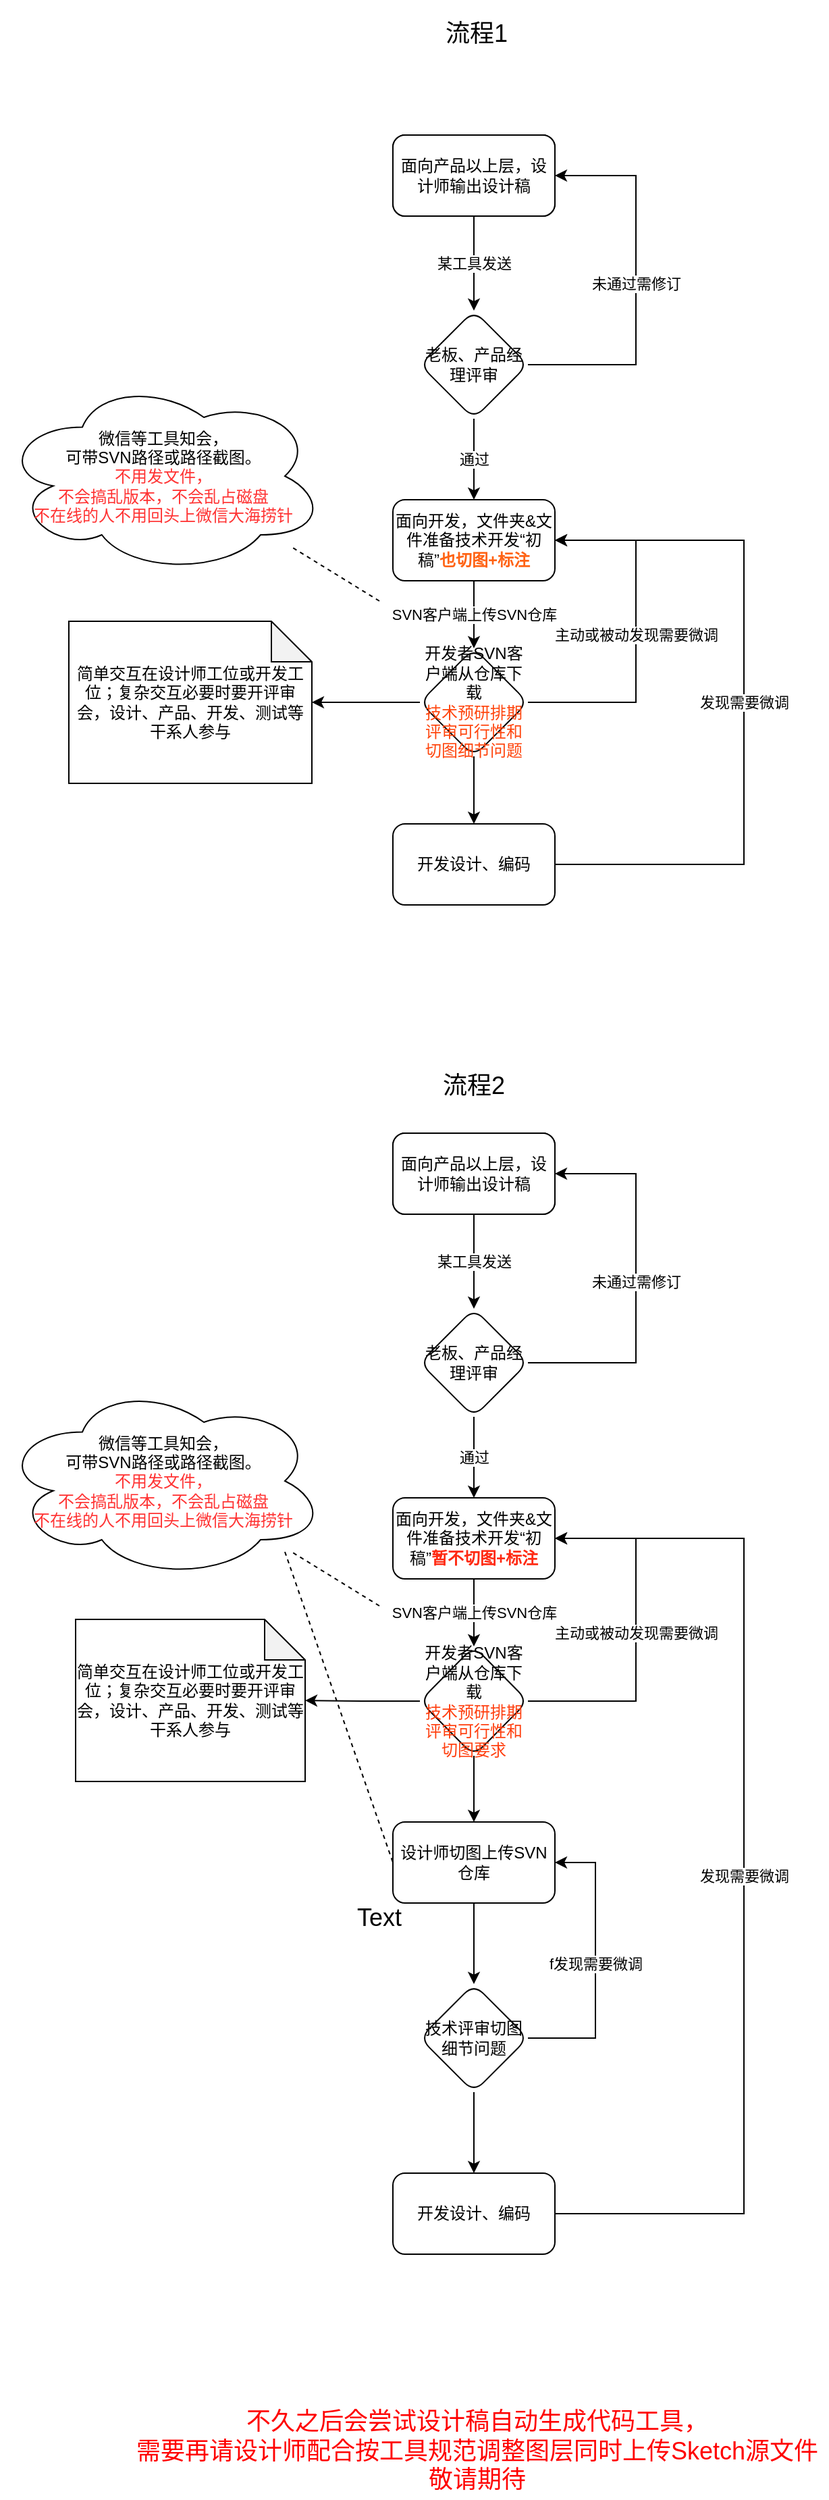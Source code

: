 <mxfile version="14.5.8" type="github">
  <diagram id="Up1Tz3Nqr01XDBwqKI9M" name="Page-1">
    <mxGraphModel dx="788" dy="522" grid="1" gridSize="10" guides="1" tooltips="1" connect="1" arrows="1" fold="1" page="1" pageScale="1" pageWidth="827" pageHeight="1169" math="0" shadow="0">
      <root>
        <mxCell id="0" />
        <mxCell id="1" parent="0" />
        <mxCell id="o22o1Z7qs1bX_3RGaiyK-1" value="" style="rounded=1;whiteSpace=wrap;html=1;" vertex="1" parent="1">
          <mxGeometry x="340" y="240" width="120" height="60" as="geometry" />
        </mxCell>
        <mxCell id="o22o1Z7qs1bX_3RGaiyK-4" value="某工具发送" style="edgeStyle=orthogonalEdgeStyle;rounded=0;orthogonalLoop=1;jettySize=auto;html=1;" edge="1" parent="1" source="o22o1Z7qs1bX_3RGaiyK-2" target="o22o1Z7qs1bX_3RGaiyK-3">
          <mxGeometry relative="1" as="geometry" />
        </mxCell>
        <mxCell id="o22o1Z7qs1bX_3RGaiyK-2" value="面向产品以上层，设计师输出设计稿" style="rounded=1;whiteSpace=wrap;html=1;" vertex="1" parent="1">
          <mxGeometry x="340" y="240" width="120" height="60" as="geometry" />
        </mxCell>
        <mxCell id="o22o1Z7qs1bX_3RGaiyK-14" value="未通过需修订" style="edgeStyle=orthogonalEdgeStyle;rounded=0;orthogonalLoop=1;jettySize=auto;html=1;entryX=1;entryY=0.5;entryDx=0;entryDy=0;" edge="1" parent="1" source="o22o1Z7qs1bX_3RGaiyK-3" target="o22o1Z7qs1bX_3RGaiyK-2">
          <mxGeometry relative="1" as="geometry">
            <mxPoint x="510" y="260" as="targetPoint" />
            <Array as="points">
              <mxPoint x="520" y="410" />
              <mxPoint x="520" y="270" />
            </Array>
          </mxGeometry>
        </mxCell>
        <mxCell id="o22o1Z7qs1bX_3RGaiyK-21" value="通过" style="edgeStyle=orthogonalEdgeStyle;rounded=0;orthogonalLoop=1;jettySize=auto;html=1;" edge="1" parent="1" source="o22o1Z7qs1bX_3RGaiyK-3" target="o22o1Z7qs1bX_3RGaiyK-20">
          <mxGeometry relative="1" as="geometry" />
        </mxCell>
        <mxCell id="o22o1Z7qs1bX_3RGaiyK-3" value="老板、产品经理评审" style="rhombus;whiteSpace=wrap;html=1;rounded=1;" vertex="1" parent="1">
          <mxGeometry x="360" y="370" width="80" height="80" as="geometry" />
        </mxCell>
        <mxCell id="o22o1Z7qs1bX_3RGaiyK-24" value="主动或被动发现需要微调" style="edgeStyle=orthogonalEdgeStyle;rounded=0;orthogonalLoop=1;jettySize=auto;html=1;entryX=1;entryY=0.5;entryDx=0;entryDy=0;" edge="1" parent="1" source="o22o1Z7qs1bX_3RGaiyK-10" target="o22o1Z7qs1bX_3RGaiyK-20">
          <mxGeometry relative="1" as="geometry">
            <mxPoint x="520" y="530" as="targetPoint" />
            <Array as="points">
              <mxPoint x="520" y="660" />
              <mxPoint x="520" y="540" />
            </Array>
          </mxGeometry>
        </mxCell>
        <mxCell id="o22o1Z7qs1bX_3RGaiyK-26" value="" style="edgeStyle=orthogonalEdgeStyle;rounded=0;orthogonalLoop=1;jettySize=auto;html=1;" edge="1" parent="1" source="o22o1Z7qs1bX_3RGaiyK-10" target="o22o1Z7qs1bX_3RGaiyK-25">
          <mxGeometry relative="1" as="geometry" />
        </mxCell>
        <mxCell id="o22o1Z7qs1bX_3RGaiyK-28" value="" style="edgeStyle=orthogonalEdgeStyle;rounded=0;orthogonalLoop=1;jettySize=auto;html=1;" edge="1" parent="1" source="o22o1Z7qs1bX_3RGaiyK-10" target="o22o1Z7qs1bX_3RGaiyK-27">
          <mxGeometry relative="1" as="geometry" />
        </mxCell>
        <mxCell id="o22o1Z7qs1bX_3RGaiyK-10" value="开发者SVN客户端从仓库下载&lt;br&gt;&lt;font color=&quot;#ff450d&quot;&gt;技术预研排期评审可行性和切图细节问题&lt;/font&gt;" style="rhombus;whiteSpace=wrap;html=1;rounded=1;" vertex="1" parent="1">
          <mxGeometry x="360" y="620" width="80" height="80" as="geometry" />
        </mxCell>
        <mxCell id="o22o1Z7qs1bX_3RGaiyK-22" value="SVN客户端上传SVN仓库" style="edgeStyle=orthogonalEdgeStyle;rounded=0;orthogonalLoop=1;jettySize=auto;html=1;entryX=0.5;entryY=0;entryDx=0;entryDy=0;" edge="1" parent="1" source="o22o1Z7qs1bX_3RGaiyK-20" target="o22o1Z7qs1bX_3RGaiyK-10">
          <mxGeometry relative="1" as="geometry" />
        </mxCell>
        <mxCell id="o22o1Z7qs1bX_3RGaiyK-20" value="面向开发，文件夹&amp;amp;文件准备技术开发“初稿”&lt;b&gt;&lt;font color=&quot;#ff6314&quot;&gt;也切图+标注&lt;/font&gt;&lt;/b&gt;" style="whiteSpace=wrap;html=1;rounded=1;" vertex="1" parent="1">
          <mxGeometry x="340" y="510" width="120" height="60" as="geometry" />
        </mxCell>
        <mxCell id="o22o1Z7qs1bX_3RGaiyK-29" value="发现需要微调" style="edgeStyle=orthogonalEdgeStyle;rounded=0;orthogonalLoop=1;jettySize=auto;html=1;entryX=1;entryY=0.5;entryDx=0;entryDy=0;" edge="1" parent="1" source="o22o1Z7qs1bX_3RGaiyK-25" target="o22o1Z7qs1bX_3RGaiyK-20">
          <mxGeometry relative="1" as="geometry">
            <mxPoint x="520" y="540" as="targetPoint" />
            <Array as="points">
              <mxPoint x="600" y="780" />
              <mxPoint x="600" y="540" />
            </Array>
          </mxGeometry>
        </mxCell>
        <mxCell id="o22o1Z7qs1bX_3RGaiyK-25" value="开发设计、编码" style="whiteSpace=wrap;html=1;rounded=1;" vertex="1" parent="1">
          <mxGeometry x="340" y="750" width="120" height="60" as="geometry" />
        </mxCell>
        <mxCell id="o22o1Z7qs1bX_3RGaiyK-27" value="简单交互在设计师工位或开发工位；复杂交互必要时要开评审会，设计、产品、开发、测试等干系人参与" style="shape=note;whiteSpace=wrap;html=1;backgroundOutline=1;darkOpacity=0.05;rounded=1;" vertex="1" parent="1">
          <mxGeometry x="100" y="600" width="180" height="120" as="geometry" />
        </mxCell>
        <mxCell id="o22o1Z7qs1bX_3RGaiyK-30" value="" style="rounded=1;whiteSpace=wrap;html=1;" vertex="1" parent="1">
          <mxGeometry x="340" y="979" width="120" height="60" as="geometry" />
        </mxCell>
        <mxCell id="o22o1Z7qs1bX_3RGaiyK-31" value="某工具发送" style="edgeStyle=orthogonalEdgeStyle;rounded=0;orthogonalLoop=1;jettySize=auto;html=1;" edge="1" parent="1" source="o22o1Z7qs1bX_3RGaiyK-32" target="o22o1Z7qs1bX_3RGaiyK-35">
          <mxGeometry relative="1" as="geometry" />
        </mxCell>
        <mxCell id="o22o1Z7qs1bX_3RGaiyK-32" value="面向产品以上层，设计师输出设计稿" style="rounded=1;whiteSpace=wrap;html=1;" vertex="1" parent="1">
          <mxGeometry x="340" y="979" width="120" height="60" as="geometry" />
        </mxCell>
        <mxCell id="o22o1Z7qs1bX_3RGaiyK-33" value="未通过需修订" style="edgeStyle=orthogonalEdgeStyle;rounded=0;orthogonalLoop=1;jettySize=auto;html=1;entryX=1;entryY=0.5;entryDx=0;entryDy=0;" edge="1" parent="1" source="o22o1Z7qs1bX_3RGaiyK-35" target="o22o1Z7qs1bX_3RGaiyK-32">
          <mxGeometry relative="1" as="geometry">
            <mxPoint x="510" y="999" as="targetPoint" />
            <Array as="points">
              <mxPoint x="520" y="1149" />
              <mxPoint x="520" y="1009" />
            </Array>
          </mxGeometry>
        </mxCell>
        <mxCell id="o22o1Z7qs1bX_3RGaiyK-34" value="通过" style="edgeStyle=orthogonalEdgeStyle;rounded=0;orthogonalLoop=1;jettySize=auto;html=1;" edge="1" parent="1" source="o22o1Z7qs1bX_3RGaiyK-35" target="o22o1Z7qs1bX_3RGaiyK-41">
          <mxGeometry relative="1" as="geometry" />
        </mxCell>
        <mxCell id="o22o1Z7qs1bX_3RGaiyK-35" value="老板、产品经理评审" style="rhombus;whiteSpace=wrap;html=1;rounded=1;" vertex="1" parent="1">
          <mxGeometry x="360" y="1109" width="80" height="80" as="geometry" />
        </mxCell>
        <mxCell id="o22o1Z7qs1bX_3RGaiyK-36" value="主动或被动发现需要微调" style="edgeStyle=orthogonalEdgeStyle;rounded=0;orthogonalLoop=1;jettySize=auto;html=1;entryX=1;entryY=0.5;entryDx=0;entryDy=0;" edge="1" parent="1" source="o22o1Z7qs1bX_3RGaiyK-39" target="o22o1Z7qs1bX_3RGaiyK-41">
          <mxGeometry relative="1" as="geometry">
            <mxPoint x="520" y="1269" as="targetPoint" />
            <Array as="points">
              <mxPoint x="520" y="1399" />
              <mxPoint x="520" y="1279" />
            </Array>
          </mxGeometry>
        </mxCell>
        <mxCell id="o22o1Z7qs1bX_3RGaiyK-38" value="" style="edgeStyle=orthogonalEdgeStyle;rounded=0;orthogonalLoop=1;jettySize=auto;html=1;" edge="1" parent="1" source="o22o1Z7qs1bX_3RGaiyK-39" target="o22o1Z7qs1bX_3RGaiyK-44">
          <mxGeometry relative="1" as="geometry" />
        </mxCell>
        <mxCell id="o22o1Z7qs1bX_3RGaiyK-46" value="" style="edgeStyle=orthogonalEdgeStyle;rounded=0;orthogonalLoop=1;jettySize=auto;html=1;" edge="1" parent="1" source="o22o1Z7qs1bX_3RGaiyK-39" target="o22o1Z7qs1bX_3RGaiyK-45">
          <mxGeometry relative="1" as="geometry" />
        </mxCell>
        <mxCell id="o22o1Z7qs1bX_3RGaiyK-39" value="开发者SVN客户端从仓库下载&lt;br&gt;&lt;font color=&quot;#ff3f0f&quot;&gt;技术预研排期评审可行性和切图要求&lt;/font&gt;" style="rhombus;whiteSpace=wrap;html=1;rounded=1;" vertex="1" parent="1">
          <mxGeometry x="360" y="1359" width="80" height="81" as="geometry" />
        </mxCell>
        <mxCell id="o22o1Z7qs1bX_3RGaiyK-40" value="SVN客户端上传SVN仓库" style="edgeStyle=orthogonalEdgeStyle;rounded=0;orthogonalLoop=1;jettySize=auto;html=1;entryX=0.5;entryY=0;entryDx=0;entryDy=0;" edge="1" parent="1" source="o22o1Z7qs1bX_3RGaiyK-41" target="o22o1Z7qs1bX_3RGaiyK-39">
          <mxGeometry relative="1" as="geometry" />
        </mxCell>
        <mxCell id="o22o1Z7qs1bX_3RGaiyK-41" value="面向开发，文件夹&amp;amp;文件准备技术开发“初稿”&lt;b&gt;&lt;font color=&quot;#ff2a12&quot;&gt;暂不切图+标注&lt;/font&gt;&lt;/b&gt;" style="whiteSpace=wrap;html=1;rounded=1;" vertex="1" parent="1">
          <mxGeometry x="340" y="1249" width="120" height="60" as="geometry" />
        </mxCell>
        <mxCell id="o22o1Z7qs1bX_3RGaiyK-42" value="发现需要微调" style="edgeStyle=orthogonalEdgeStyle;rounded=0;orthogonalLoop=1;jettySize=auto;html=1;exitX=1;exitY=0.5;exitDx=0;exitDy=0;entryX=1;entryY=0.5;entryDx=0;entryDy=0;" edge="1" parent="1" source="o22o1Z7qs1bX_3RGaiyK-43" target="o22o1Z7qs1bX_3RGaiyK-41">
          <mxGeometry relative="1" as="geometry">
            <mxPoint x="520" y="1279" as="targetPoint" />
            <Array as="points">
              <mxPoint x="600" y="1779" />
              <mxPoint x="600" y="1279" />
            </Array>
          </mxGeometry>
        </mxCell>
        <mxCell id="o22o1Z7qs1bX_3RGaiyK-43" value="开发设计、编码" style="whiteSpace=wrap;html=1;rounded=1;" vertex="1" parent="1">
          <mxGeometry x="340" y="1749" width="120" height="60" as="geometry" />
        </mxCell>
        <mxCell id="o22o1Z7qs1bX_3RGaiyK-44" value="简单交互在设计师工位或开发工位；复杂交互必要时要开评审会，设计、产品、开发、测试等干系人参与" style="shape=note;whiteSpace=wrap;html=1;backgroundOutline=1;darkOpacity=0.05;rounded=1;" vertex="1" parent="1">
          <mxGeometry x="105" y="1339" width="170" height="120" as="geometry" />
        </mxCell>
        <mxCell id="o22o1Z7qs1bX_3RGaiyK-48" value="" style="edgeStyle=orthogonalEdgeStyle;rounded=0;orthogonalLoop=1;jettySize=auto;html=1;" edge="1" parent="1" source="o22o1Z7qs1bX_3RGaiyK-45" target="o22o1Z7qs1bX_3RGaiyK-47">
          <mxGeometry relative="1" as="geometry" />
        </mxCell>
        <mxCell id="o22o1Z7qs1bX_3RGaiyK-45" value="设计师切图上传SVN仓库" style="whiteSpace=wrap;html=1;rounded=1;" vertex="1" parent="1">
          <mxGeometry x="340" y="1489" width="120" height="60" as="geometry" />
        </mxCell>
        <mxCell id="o22o1Z7qs1bX_3RGaiyK-49" style="edgeStyle=orthogonalEdgeStyle;rounded=0;orthogonalLoop=1;jettySize=auto;html=1;entryX=0.5;entryY=0;entryDx=0;entryDy=0;" edge="1" parent="1" source="o22o1Z7qs1bX_3RGaiyK-47" target="o22o1Z7qs1bX_3RGaiyK-43">
          <mxGeometry relative="1" as="geometry" />
        </mxCell>
        <mxCell id="o22o1Z7qs1bX_3RGaiyK-51" value="f发现需要微调" style="edgeStyle=orthogonalEdgeStyle;rounded=0;orthogonalLoop=1;jettySize=auto;html=1;" edge="1" parent="1" source="o22o1Z7qs1bX_3RGaiyK-47" target="o22o1Z7qs1bX_3RGaiyK-45">
          <mxGeometry relative="1" as="geometry">
            <mxPoint x="490" y="1519" as="targetPoint" />
            <Array as="points">
              <mxPoint x="490" y="1649" />
              <mxPoint x="490" y="1519" />
            </Array>
          </mxGeometry>
        </mxCell>
        <mxCell id="o22o1Z7qs1bX_3RGaiyK-47" value="技术评审切图细节问题" style="rhombus;whiteSpace=wrap;html=1;rounded=1;" vertex="1" parent="1">
          <mxGeometry x="360" y="1609" width="80" height="80" as="geometry" />
        </mxCell>
        <mxCell id="o22o1Z7qs1bX_3RGaiyK-53" value="" style="endArrow=none;dashed=1;html=1;" edge="1" parent="1">
          <mxGeometry width="50" height="50" relative="1" as="geometry">
            <mxPoint x="330" y="1329" as="sourcePoint" />
            <mxPoint x="265" y="1289" as="targetPoint" />
          </mxGeometry>
        </mxCell>
        <mxCell id="o22o1Z7qs1bX_3RGaiyK-54" value="微信等工具知会，&lt;br&gt;可带SVN路径或路径截图。&lt;br&gt;&lt;font color=&quot;#ff3333&quot;&gt;不用发文件，&lt;br&gt;不会搞乱版本，不会乱占磁盘&lt;br&gt;不在线的人不用回头上微信大海捞针&lt;/font&gt;" style="ellipse;shape=cloud;whiteSpace=wrap;html=1;" vertex="1" parent="1">
          <mxGeometry x="50" y="420" width="240" height="145" as="geometry" />
        </mxCell>
        <mxCell id="o22o1Z7qs1bX_3RGaiyK-55" value="" style="endArrow=none;dashed=1;html=1;" edge="1" parent="1">
          <mxGeometry width="50" height="50" relative="1" as="geometry">
            <mxPoint x="330" y="585" as="sourcePoint" />
            <mxPoint x="265" y="545" as="targetPoint" />
          </mxGeometry>
        </mxCell>
        <mxCell id="o22o1Z7qs1bX_3RGaiyK-56" value="" style="endArrow=none;dashed=1;html=1;exitX=0.85;exitY=0.818;exitDx=0;exitDy=0;exitPerimeter=0;entryX=0;entryY=0.5;entryDx=0;entryDy=0;" edge="1" parent="1" target="o22o1Z7qs1bX_3RGaiyK-45">
          <mxGeometry width="50" height="50" relative="1" as="geometry">
            <mxPoint x="260" y="1288.98" as="sourcePoint" />
            <mxPoint x="520" y="1429" as="targetPoint" />
          </mxGeometry>
        </mxCell>
        <mxCell id="o22o1Z7qs1bX_3RGaiyK-57" value="微信等工具知会，&lt;br&gt;可带SVN路径或路径截图。&lt;br&gt;&lt;font color=&quot;#ff3333&quot;&gt;不用发文件，&lt;br&gt;不会搞乱版本，不会乱占磁盘&lt;br&gt;不在线的人不用回头上微信大海捞针&lt;br&gt;&lt;/font&gt;" style="ellipse;shape=cloud;whiteSpace=wrap;html=1;" vertex="1" parent="1">
          <mxGeometry x="50" y="1164" width="240" height="145" as="geometry" />
        </mxCell>
        <mxCell id="o22o1Z7qs1bX_3RGaiyK-58" value="流程1" style="text;html=1;strokeColor=none;fillColor=none;align=center;verticalAlign=middle;whiteSpace=wrap;rounded=0;fontSize=18;" vertex="1" parent="1">
          <mxGeometry x="360" y="140" width="84" height="50" as="geometry" />
        </mxCell>
        <mxCell id="o22o1Z7qs1bX_3RGaiyK-59" value="流程2" style="text;html=1;strokeColor=none;fillColor=none;align=center;verticalAlign=middle;whiteSpace=wrap;rounded=0;fontSize=18;" vertex="1" parent="1">
          <mxGeometry x="358" y="919" width="84" height="50" as="geometry" />
        </mxCell>
        <mxCell id="o22o1Z7qs1bX_3RGaiyK-60" value="Text" style="text;html=1;strokeColor=none;fillColor=none;align=center;verticalAlign=middle;whiteSpace=wrap;rounded=0;fontSize=18;" vertex="1" parent="1">
          <mxGeometry x="310" y="1550" width="40" height="20" as="geometry" />
        </mxCell>
        <mxCell id="o22o1Z7qs1bX_3RGaiyK-61" value="不久之后会尝试设计稿自动生成代码工具，&lt;br&gt;需要再请设计师配合按工具规范调整图层同时上传Sketch源文件&lt;br&gt;敬请期待" style="text;html=1;align=center;verticalAlign=middle;resizable=0;points=[];autosize=1;strokeColor=none;fontSize=18;fontColor=#FF0000;" vertex="1" parent="1">
          <mxGeometry x="142" y="1920" width="520" height="70" as="geometry" />
        </mxCell>
      </root>
    </mxGraphModel>
  </diagram>
</mxfile>
